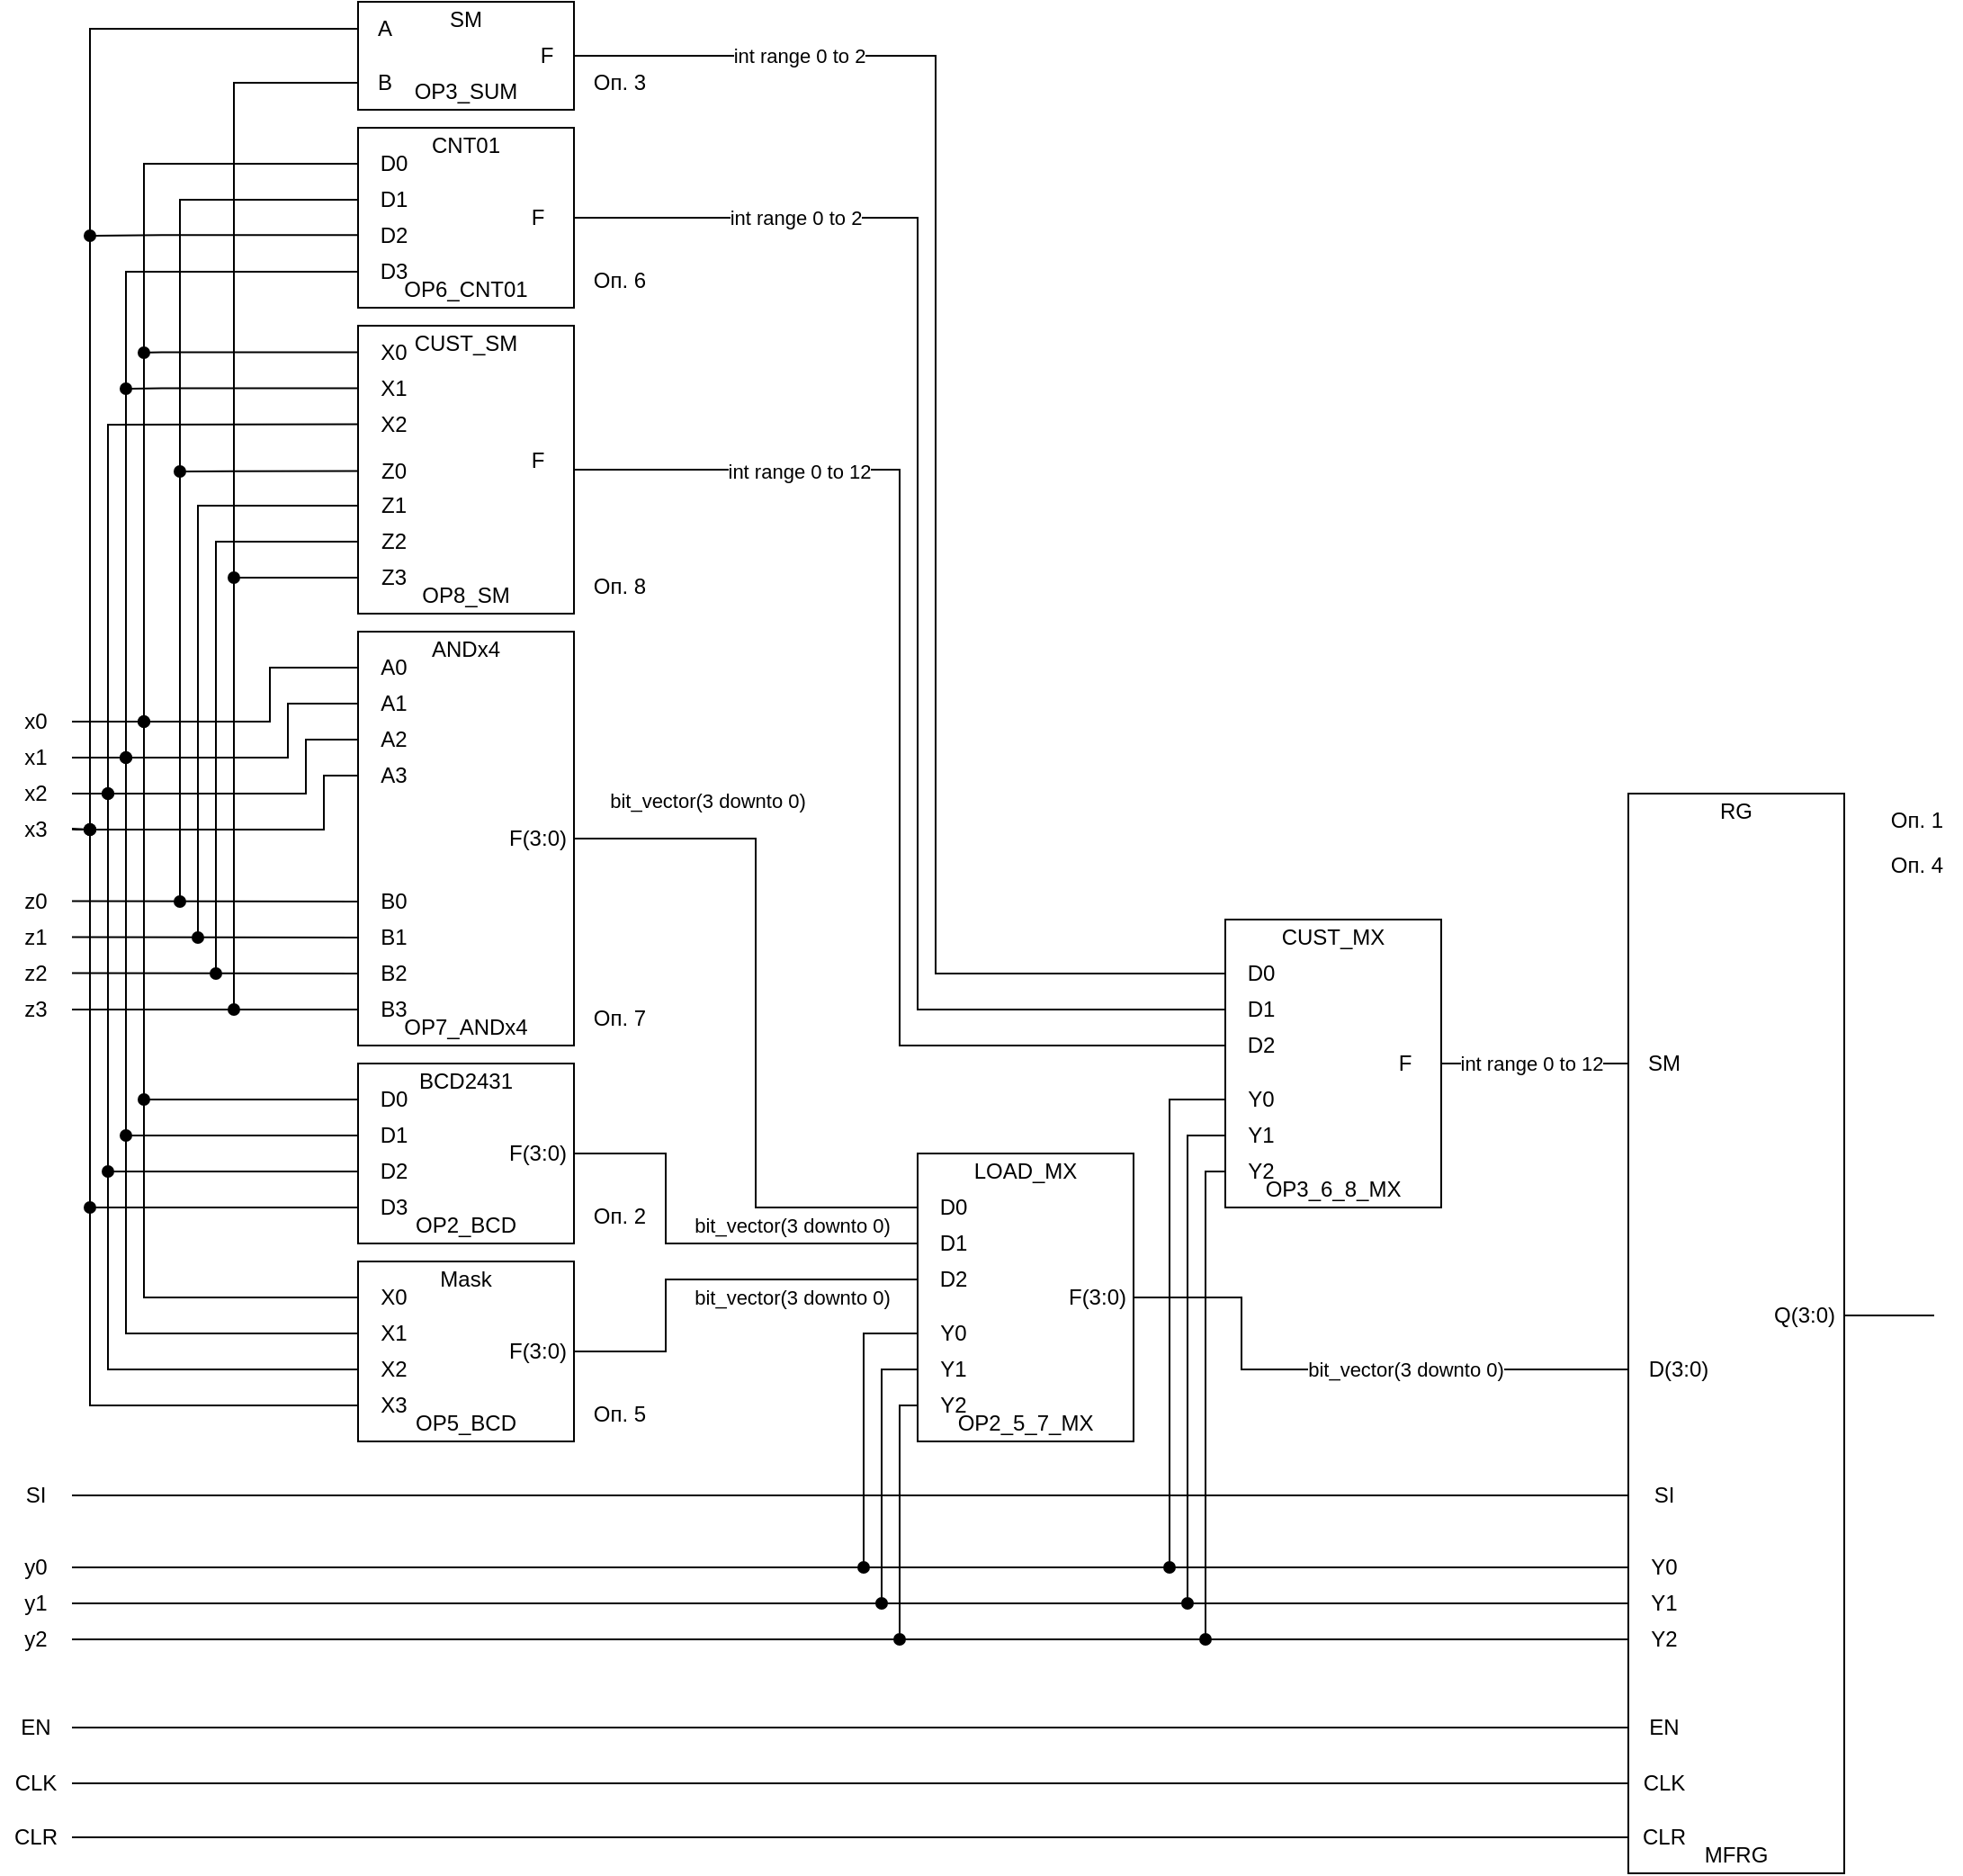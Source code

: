 <mxfile version="26.0.16">
  <diagram name="Страница — 1" id="SzMmKn7BkvnFghalI5fv">
    <mxGraphModel dx="1888" dy="1927" grid="1" gridSize="10" guides="1" tooltips="1" connect="1" arrows="1" fold="1" page="1" pageScale="1" pageWidth="827" pageHeight="1169" math="0" shadow="0">
      <root>
        <mxCell id="0" />
        <mxCell id="1" parent="0" />
        <mxCell id="PXjoyDLVkXk3ehVnjPj2-1" value="x0" style="text;html=1;align=center;verticalAlign=middle;whiteSpace=wrap;rounded=0;" parent="1" vertex="1">
          <mxGeometry x="80" y="30" width="40" height="20" as="geometry" />
        </mxCell>
        <mxCell id="PXjoyDLVkXk3ehVnjPj2-2" value="x1" style="text;html=1;align=center;verticalAlign=middle;whiteSpace=wrap;rounded=0;" parent="1" vertex="1">
          <mxGeometry x="80" y="50" width="40" height="20" as="geometry" />
        </mxCell>
        <mxCell id="PXjoyDLVkXk3ehVnjPj2-3" value="x2" style="text;html=1;align=center;verticalAlign=middle;whiteSpace=wrap;rounded=0;" parent="1" vertex="1">
          <mxGeometry x="80" y="70" width="40" height="20" as="geometry" />
        </mxCell>
        <mxCell id="PXjoyDLVkXk3ehVnjPj2-4" value="x3" style="text;html=1;align=center;verticalAlign=middle;whiteSpace=wrap;rounded=0;" parent="1" vertex="1">
          <mxGeometry x="80" y="90" width="40" height="20" as="geometry" />
        </mxCell>
        <mxCell id="PXjoyDLVkXk3ehVnjPj2-5" value="z0" style="text;html=1;align=center;verticalAlign=middle;whiteSpace=wrap;rounded=0;" parent="1" vertex="1">
          <mxGeometry x="80" y="130" width="40" height="20" as="geometry" />
        </mxCell>
        <mxCell id="PXjoyDLVkXk3ehVnjPj2-6" value="z1" style="text;html=1;align=center;verticalAlign=middle;whiteSpace=wrap;rounded=0;" parent="1" vertex="1">
          <mxGeometry x="80" y="150" width="40" height="20" as="geometry" />
        </mxCell>
        <mxCell id="PXjoyDLVkXk3ehVnjPj2-7" value="z2" style="text;html=1;align=center;verticalAlign=middle;whiteSpace=wrap;rounded=0;" parent="1" vertex="1">
          <mxGeometry x="80" y="170" width="40" height="20" as="geometry" />
        </mxCell>
        <mxCell id="PXjoyDLVkXk3ehVnjPj2-8" value="z3" style="text;html=1;align=center;verticalAlign=middle;whiteSpace=wrap;rounded=0;" parent="1" vertex="1">
          <mxGeometry x="80" y="190" width="40" height="20" as="geometry" />
        </mxCell>
        <mxCell id="PXjoyDLVkXk3ehVnjPj2-9" value="SI" style="text;html=1;align=center;verticalAlign=middle;whiteSpace=wrap;rounded=0;" parent="1" vertex="1">
          <mxGeometry x="80" y="460" width="40" height="20" as="geometry" />
        </mxCell>
        <mxCell id="PXjoyDLVkXk3ehVnjPj2-10" value="y0" style="text;html=1;align=center;verticalAlign=middle;whiteSpace=wrap;rounded=0;" parent="1" vertex="1">
          <mxGeometry x="80" y="500" width="40" height="20" as="geometry" />
        </mxCell>
        <mxCell id="PXjoyDLVkXk3ehVnjPj2-11" value="y1" style="text;html=1;align=center;verticalAlign=middle;whiteSpace=wrap;rounded=0;" parent="1" vertex="1">
          <mxGeometry x="80" y="520" width="40" height="20" as="geometry" />
        </mxCell>
        <mxCell id="PXjoyDLVkXk3ehVnjPj2-12" value="y2" style="text;html=1;align=center;verticalAlign=middle;whiteSpace=wrap;rounded=0;" parent="1" vertex="1">
          <mxGeometry x="80" y="540" width="40" height="20" as="geometry" />
        </mxCell>
        <mxCell id="PXjoyDLVkXk3ehVnjPj2-13" value="EN" style="text;html=1;align=center;verticalAlign=middle;whiteSpace=wrap;rounded=0;" parent="1" vertex="1">
          <mxGeometry x="80" y="589" width="40" height="20" as="geometry" />
        </mxCell>
        <mxCell id="PXjoyDLVkXk3ehVnjPj2-14" value="CLK" style="text;html=1;align=center;verticalAlign=middle;whiteSpace=wrap;rounded=0;" parent="1" vertex="1">
          <mxGeometry x="80" y="620" width="40" height="20" as="geometry" />
        </mxCell>
        <mxCell id="PXjoyDLVkXk3ehVnjPj2-15" value="CLR" style="text;html=1;align=center;verticalAlign=middle;whiteSpace=wrap;rounded=0;" parent="1" vertex="1">
          <mxGeometry x="80" y="650" width="40" height="20" as="geometry" />
        </mxCell>
        <mxCell id="PXjoyDLVkXk3ehVnjPj2-16" value="" style="rounded=0;whiteSpace=wrap;html=1;fillColor=none;" parent="1" vertex="1">
          <mxGeometry x="985" y="80" width="120" height="600" as="geometry" />
        </mxCell>
        <mxCell id="PXjoyDLVkXk3ehVnjPj2-17" value="CLR" style="text;html=1;align=center;verticalAlign=middle;whiteSpace=wrap;rounded=0;" parent="1" vertex="1">
          <mxGeometry x="985" y="650" width="40" height="20" as="geometry" />
        </mxCell>
        <mxCell id="PXjoyDLVkXk3ehVnjPj2-18" value="" style="endArrow=none;html=1;rounded=0;exitX=1;exitY=0.5;exitDx=0;exitDy=0;entryX=0;entryY=0.5;entryDx=0;entryDy=0;" parent="1" source="PXjoyDLVkXk3ehVnjPj2-15" target="PXjoyDLVkXk3ehVnjPj2-17" edge="1">
          <mxGeometry width="50" height="50" relative="1" as="geometry">
            <mxPoint x="420" y="690" as="sourcePoint" />
            <mxPoint x="470" y="640" as="targetPoint" />
          </mxGeometry>
        </mxCell>
        <mxCell id="PXjoyDLVkXk3ehVnjPj2-19" value="" style="endArrow=none;html=1;rounded=0;entryX=0;entryY=0.5;entryDx=0;entryDy=0;exitX=1;exitY=0.5;exitDx=0;exitDy=0;" parent="1" source="PXjoyDLVkXk3ehVnjPj2-14" target="PXjoyDLVkXk3ehVnjPj2-20" edge="1">
          <mxGeometry width="50" height="50" relative="1" as="geometry">
            <mxPoint x="510" y="655" as="sourcePoint" />
            <mxPoint x="740" y="630" as="targetPoint" />
          </mxGeometry>
        </mxCell>
        <mxCell id="PXjoyDLVkXk3ehVnjPj2-20" value="CLK" style="text;html=1;align=center;verticalAlign=middle;whiteSpace=wrap;rounded=0;" parent="1" vertex="1">
          <mxGeometry x="985" y="620" width="40" height="20" as="geometry" />
        </mxCell>
        <mxCell id="PXjoyDLVkXk3ehVnjPj2-21" value="EN" style="text;html=1;align=center;verticalAlign=middle;whiteSpace=wrap;rounded=0;" parent="1" vertex="1">
          <mxGeometry x="985" y="589" width="40" height="20" as="geometry" />
        </mxCell>
        <mxCell id="PXjoyDLVkXk3ehVnjPj2-22" value="" style="endArrow=none;html=1;rounded=0;exitX=1;exitY=0.5;exitDx=0;exitDy=0;entryX=0;entryY=0.5;entryDx=0;entryDy=0;" parent="1" source="PXjoyDLVkXk3ehVnjPj2-13" target="PXjoyDLVkXk3ehVnjPj2-21" edge="1">
          <mxGeometry width="50" height="50" relative="1" as="geometry">
            <mxPoint x="280" y="620" as="sourcePoint" />
            <mxPoint x="330" y="570" as="targetPoint" />
          </mxGeometry>
        </mxCell>
        <mxCell id="PXjoyDLVkXk3ehVnjPj2-23" value="SI" style="text;html=1;align=center;verticalAlign=middle;whiteSpace=wrap;rounded=0;" parent="1" vertex="1">
          <mxGeometry x="985" y="460" width="40" height="20" as="geometry" />
        </mxCell>
        <mxCell id="PXjoyDLVkXk3ehVnjPj2-24" value="Y0" style="text;html=1;align=center;verticalAlign=middle;whiteSpace=wrap;rounded=0;" parent="1" vertex="1">
          <mxGeometry x="985" y="500" width="40" height="20" as="geometry" />
        </mxCell>
        <mxCell id="PXjoyDLVkXk3ehVnjPj2-25" value="Y1" style="text;html=1;align=center;verticalAlign=middle;whiteSpace=wrap;rounded=0;" parent="1" vertex="1">
          <mxGeometry x="985" y="520" width="40" height="20" as="geometry" />
        </mxCell>
        <mxCell id="PXjoyDLVkXk3ehVnjPj2-26" value="Y2" style="text;html=1;align=center;verticalAlign=middle;whiteSpace=wrap;rounded=0;" parent="1" vertex="1">
          <mxGeometry x="985" y="540" width="40" height="20" as="geometry" />
        </mxCell>
        <mxCell id="PXjoyDLVkXk3ehVnjPj2-27" value="" style="endArrow=none;html=1;rounded=0;exitX=1;exitY=0.5;exitDx=0;exitDy=0;entryX=0;entryY=0.5;entryDx=0;entryDy=0;" parent="1" source="PXjoyDLVkXk3ehVnjPj2-12" target="PXjoyDLVkXk3ehVnjPj2-26" edge="1">
          <mxGeometry width="50" height="50" relative="1" as="geometry">
            <mxPoint x="250" y="550" as="sourcePoint" />
            <mxPoint x="300" y="500" as="targetPoint" />
          </mxGeometry>
        </mxCell>
        <mxCell id="PXjoyDLVkXk3ehVnjPj2-28" value="" style="endArrow=none;html=1;rounded=0;exitX=1;exitY=0.5;exitDx=0;exitDy=0;entryX=0;entryY=0.5;entryDx=0;entryDy=0;" parent="1" source="PXjoyDLVkXk3ehVnjPj2-11" target="PXjoyDLVkXk3ehVnjPj2-25" edge="1">
          <mxGeometry width="50" height="50" relative="1" as="geometry">
            <mxPoint x="260" y="490" as="sourcePoint" />
            <mxPoint x="310" y="440" as="targetPoint" />
          </mxGeometry>
        </mxCell>
        <mxCell id="PXjoyDLVkXk3ehVnjPj2-29" value="" style="endArrow=none;html=1;rounded=0;exitX=1;exitY=0.5;exitDx=0;exitDy=0;entryX=0;entryY=0.5;entryDx=0;entryDy=0;" parent="1" source="PXjoyDLVkXk3ehVnjPj2-10" target="PXjoyDLVkXk3ehVnjPj2-24" edge="1">
          <mxGeometry width="50" height="50" relative="1" as="geometry">
            <mxPoint x="270" y="500" as="sourcePoint" />
            <mxPoint x="320" y="450" as="targetPoint" />
          </mxGeometry>
        </mxCell>
        <mxCell id="PXjoyDLVkXk3ehVnjPj2-30" value="" style="endArrow=none;html=1;rounded=0;exitX=1;exitY=0.5;exitDx=0;exitDy=0;entryX=0;entryY=0.5;entryDx=0;entryDy=0;" parent="1" source="PXjoyDLVkXk3ehVnjPj2-9" target="PXjoyDLVkXk3ehVnjPj2-23" edge="1">
          <mxGeometry width="50" height="50" relative="1" as="geometry">
            <mxPoint x="330" y="470" as="sourcePoint" />
            <mxPoint x="380" y="420" as="targetPoint" />
          </mxGeometry>
        </mxCell>
        <mxCell id="PXjoyDLVkXk3ehVnjPj2-31" value="D(3:0)" style="text;html=1;align=center;verticalAlign=middle;whiteSpace=wrap;rounded=0;" parent="1" vertex="1">
          <mxGeometry x="985" y="390" width="56" height="20" as="geometry" />
        </mxCell>
        <mxCell id="PXjoyDLVkXk3ehVnjPj2-32" value="" style="rounded=0;whiteSpace=wrap;html=1;fillColor=none;" parent="1" vertex="1">
          <mxGeometry x="279" y="-360" width="120" height="60" as="geometry" />
        </mxCell>
        <mxCell id="PXjoyDLVkXk3ehVnjPj2-33" value="SM" style="text;html=1;align=center;verticalAlign=middle;whiteSpace=wrap;rounded=0;" parent="1" vertex="1">
          <mxGeometry x="985" y="220" width="40" height="20" as="geometry" />
        </mxCell>
        <mxCell id="PXjoyDLVkXk3ehVnjPj2-36" value="SM" style="text;html=1;align=center;verticalAlign=middle;whiteSpace=wrap;rounded=0;" parent="1" vertex="1">
          <mxGeometry x="319" y="-360" width="40" height="20" as="geometry" />
        </mxCell>
        <mxCell id="PXjoyDLVkXk3ehVnjPj2-37" value="A" style="text;html=1;align=center;verticalAlign=middle;whiteSpace=wrap;rounded=0;" parent="1" vertex="1">
          <mxGeometry x="279" y="-360" width="30" height="30" as="geometry" />
        </mxCell>
        <mxCell id="PXjoyDLVkXk3ehVnjPj2-38" value="B" style="text;html=1;align=center;verticalAlign=middle;whiteSpace=wrap;rounded=0;" parent="1" vertex="1">
          <mxGeometry x="279" y="-330" width="30" height="30" as="geometry" />
        </mxCell>
        <mxCell id="PXjoyDLVkXk3ehVnjPj2-39" value="F" style="text;html=1;align=center;verticalAlign=middle;whiteSpace=wrap;rounded=0;" parent="1" vertex="1">
          <mxGeometry x="369" y="-345" width="30" height="30" as="geometry" />
        </mxCell>
        <mxCell id="PXjoyDLVkXk3ehVnjPj2-40" value="" style="endArrow=none;html=1;rounded=0;exitX=1;exitY=0.5;exitDx=0;exitDy=0;entryX=0;entryY=0.5;entryDx=0;entryDy=0;" parent="1" source="PXjoyDLVkXk3ehVnjPj2-39" target="PXjoyDLVkXk3ehVnjPj2-80" edge="1">
          <mxGeometry width="50" height="50" relative="1" as="geometry">
            <mxPoint x="440" y="50" as="sourcePoint" />
            <mxPoint x="590" y="-220" as="targetPoint" />
            <Array as="points">
              <mxPoint x="600" y="-330" />
              <mxPoint x="600" y="-220" />
              <mxPoint x="600" y="180" />
            </Array>
          </mxGeometry>
        </mxCell>
        <mxCell id="PXjoyDLVkXk3ehVnjPj2-41" value="int range 0 to 2" style="edgeLabel;html=1;align=center;verticalAlign=middle;resizable=0;points=[];" parent="PXjoyDLVkXk3ehVnjPj2-40" vertex="1" connectable="0">
          <mxGeometry x="-0.859" y="-3" relative="1" as="geometry">
            <mxPoint x="63" y="-3" as="offset" />
          </mxGeometry>
        </mxCell>
        <mxCell id="PXjoyDLVkXk3ehVnjPj2-42" value="" style="endArrow=none;html=1;rounded=0;entryX=0;entryY=0.5;entryDx=0;entryDy=0;exitX=1;exitY=0.5;exitDx=0;exitDy=0;" parent="1" source="PXjoyDLVkXk3ehVnjPj2-90" target="PXjoyDLVkXk3ehVnjPj2-33" edge="1">
          <mxGeometry width="50" height="50" relative="1" as="geometry">
            <mxPoint x="911" y="-140" as="sourcePoint" />
            <mxPoint x="871" y="190" as="targetPoint" />
            <Array as="points">
              <mxPoint x="891" y="230" />
            </Array>
          </mxGeometry>
        </mxCell>
        <mxCell id="PXjoyDLVkXk3ehVnjPj2-43" value="int range 0 to 12" style="edgeLabel;html=1;align=center;verticalAlign=middle;resizable=0;points=[];" parent="PXjoyDLVkXk3ehVnjPj2-42" vertex="1" connectable="0">
          <mxGeometry x="-0.343" y="2" relative="1" as="geometry">
            <mxPoint x="16" y="2" as="offset" />
          </mxGeometry>
        </mxCell>
        <mxCell id="PXjoyDLVkXk3ehVnjPj2-44" value="Q(3:0)" style="text;html=1;align=center;verticalAlign=middle;whiteSpace=wrap;rounded=0;" parent="1" vertex="1">
          <mxGeometry x="1061" y="360" width="44" height="20" as="geometry" />
        </mxCell>
        <mxCell id="PXjoyDLVkXk3ehVnjPj2-45" value="" style="endArrow=none;html=1;rounded=0;exitX=1;exitY=0.5;exitDx=0;exitDy=0;" parent="1" source="PXjoyDLVkXk3ehVnjPj2-44" edge="1">
          <mxGeometry width="50" height="50" relative="1" as="geometry">
            <mxPoint x="1205" y="380" as="sourcePoint" />
            <mxPoint x="1155" y="370" as="targetPoint" />
          </mxGeometry>
        </mxCell>
        <mxCell id="PXjoyDLVkXk3ehVnjPj2-46" value="" style="rounded=0;whiteSpace=wrap;html=1;fillColor=none;" parent="1" vertex="1">
          <mxGeometry x="279" y="-10" width="120" height="230" as="geometry" />
        </mxCell>
        <mxCell id="PXjoyDLVkXk3ehVnjPj2-47" value="A0" style="text;html=1;align=center;verticalAlign=middle;whiteSpace=wrap;rounded=0;" parent="1" vertex="1">
          <mxGeometry x="279" width="40" height="20" as="geometry" />
        </mxCell>
        <mxCell id="PXjoyDLVkXk3ehVnjPj2-48" value="A1" style="text;html=1;align=center;verticalAlign=middle;whiteSpace=wrap;rounded=0;" parent="1" vertex="1">
          <mxGeometry x="279" y="20" width="40" height="20" as="geometry" />
        </mxCell>
        <mxCell id="PXjoyDLVkXk3ehVnjPj2-49" value="A2" style="text;html=1;align=center;verticalAlign=middle;whiteSpace=wrap;rounded=0;" parent="1" vertex="1">
          <mxGeometry x="279" y="40" width="40" height="20" as="geometry" />
        </mxCell>
        <mxCell id="PXjoyDLVkXk3ehVnjPj2-50" value="A3" style="text;html=1;align=center;verticalAlign=middle;whiteSpace=wrap;rounded=0;" parent="1" vertex="1">
          <mxGeometry x="279" y="60" width="40" height="20" as="geometry" />
        </mxCell>
        <mxCell id="PXjoyDLVkXk3ehVnjPj2-51" value="B0" style="text;html=1;align=center;verticalAlign=middle;whiteSpace=wrap;rounded=0;" parent="1" vertex="1">
          <mxGeometry x="279" y="130" width="40" height="20" as="geometry" />
        </mxCell>
        <mxCell id="PXjoyDLVkXk3ehVnjPj2-52" value="B1" style="text;html=1;align=center;verticalAlign=middle;whiteSpace=wrap;rounded=0;" parent="1" vertex="1">
          <mxGeometry x="279" y="150" width="40" height="20" as="geometry" />
        </mxCell>
        <mxCell id="PXjoyDLVkXk3ehVnjPj2-53" value="B2" style="text;html=1;align=center;verticalAlign=middle;whiteSpace=wrap;rounded=0;" parent="1" vertex="1">
          <mxGeometry x="279" y="170" width="40" height="20" as="geometry" />
        </mxCell>
        <mxCell id="PXjoyDLVkXk3ehVnjPj2-54" value="B3" style="text;html=1;align=center;verticalAlign=middle;whiteSpace=wrap;rounded=0;" parent="1" vertex="1">
          <mxGeometry x="279" y="190" width="40" height="20" as="geometry" />
        </mxCell>
        <mxCell id="PXjoyDLVkXk3ehVnjPj2-55" value="F(3:0)" style="text;html=1;align=center;verticalAlign=middle;whiteSpace=wrap;rounded=0;" parent="1" vertex="1">
          <mxGeometry x="359" y="95" width="40" height="20" as="geometry" />
        </mxCell>
        <mxCell id="PXjoyDLVkXk3ehVnjPj2-64" value="ANDx4" style="text;html=1;align=center;verticalAlign=middle;whiteSpace=wrap;rounded=0;" parent="1" vertex="1">
          <mxGeometry x="319" y="-10" width="40" height="20" as="geometry" />
        </mxCell>
        <mxCell id="PXjoyDLVkXk3ehVnjPj2-65" value="" style="rounded=0;whiteSpace=wrap;html=1;fillColor=none;" parent="1" vertex="1">
          <mxGeometry x="279" y="-290" width="120" height="100" as="geometry" />
        </mxCell>
        <mxCell id="PXjoyDLVkXk3ehVnjPj2-66" value="D0" style="text;html=1;align=center;verticalAlign=middle;whiteSpace=wrap;rounded=0;" parent="1" vertex="1">
          <mxGeometry x="279" y="-280" width="40" height="20" as="geometry" />
        </mxCell>
        <mxCell id="PXjoyDLVkXk3ehVnjPj2-67" value="D1" style="text;html=1;align=center;verticalAlign=middle;whiteSpace=wrap;rounded=0;" parent="1" vertex="1">
          <mxGeometry x="279" y="-260" width="40" height="20" as="geometry" />
        </mxCell>
        <mxCell id="PXjoyDLVkXk3ehVnjPj2-68" value="D2" style="text;html=1;align=center;verticalAlign=middle;whiteSpace=wrap;rounded=0;" parent="1" vertex="1">
          <mxGeometry x="279" y="-240" width="40" height="20" as="geometry" />
        </mxCell>
        <mxCell id="PXjoyDLVkXk3ehVnjPj2-69" value="D3" style="text;html=1;align=center;verticalAlign=middle;whiteSpace=wrap;rounded=0;" parent="1" vertex="1">
          <mxGeometry x="279" y="-220" width="40" height="20" as="geometry" />
        </mxCell>
        <mxCell id="PXjoyDLVkXk3ehVnjPj2-70" value="CNT01" style="text;html=1;align=center;verticalAlign=middle;whiteSpace=wrap;rounded=0;" parent="1" vertex="1">
          <mxGeometry x="319" y="-290" width="40" height="20" as="geometry" />
        </mxCell>
        <mxCell id="PXjoyDLVkXk3ehVnjPj2-71" value="F" style="text;html=1;align=center;verticalAlign=middle;whiteSpace=wrap;rounded=0;" parent="1" vertex="1">
          <mxGeometry x="359" y="-250" width="40" height="20" as="geometry" />
        </mxCell>
        <mxCell id="PXjoyDLVkXk3ehVnjPj2-76" value="" style="endArrow=none;html=1;rounded=0;exitX=1;exitY=0.5;exitDx=0;exitDy=0;entryX=0;entryY=0.5;entryDx=0;entryDy=0;" parent="1" source="PXjoyDLVkXk3ehVnjPj2-71" target="PXjoyDLVkXk3ehVnjPj2-81" edge="1">
          <mxGeometry width="50" height="50" relative="1" as="geometry">
            <mxPoint x="530" y="80" as="sourcePoint" />
            <mxPoint x="590" y="-140" as="targetPoint" />
            <Array as="points">
              <mxPoint x="590" y="-240" />
              <mxPoint x="590" y="-130" />
              <mxPoint x="590" y="200" />
            </Array>
          </mxGeometry>
        </mxCell>
        <mxCell id="PXjoyDLVkXk3ehVnjPj2-77" value="int range 0 to 2" style="edgeLabel;html=1;align=center;verticalAlign=middle;resizable=0;points=[];" parent="PXjoyDLVkXk3ehVnjPj2-76" vertex="1" connectable="0">
          <mxGeometry x="-0.878" relative="1" as="geometry">
            <mxPoint x="74" as="offset" />
          </mxGeometry>
        </mxCell>
        <mxCell id="PXjoyDLVkXk3ehVnjPj2-78" value="" style="rounded=0;whiteSpace=wrap;html=1;fillColor=none;" parent="1" vertex="1">
          <mxGeometry x="279" y="-180" width="120" height="160" as="geometry" />
        </mxCell>
        <mxCell id="PXjoyDLVkXk3ehVnjPj2-79" value="" style="rounded=0;whiteSpace=wrap;html=1;fillColor=none;" parent="1" vertex="1">
          <mxGeometry x="761" y="150" width="120" height="160" as="geometry" />
        </mxCell>
        <mxCell id="PXjoyDLVkXk3ehVnjPj2-80" value="D0" style="text;html=1;align=center;verticalAlign=middle;whiteSpace=wrap;rounded=0;" parent="1" vertex="1">
          <mxGeometry x="761" y="170" width="40" height="20" as="geometry" />
        </mxCell>
        <mxCell id="PXjoyDLVkXk3ehVnjPj2-81" value="D1" style="text;html=1;align=center;verticalAlign=middle;whiteSpace=wrap;rounded=0;" parent="1" vertex="1">
          <mxGeometry x="761" y="190" width="40" height="20" as="geometry" />
        </mxCell>
        <mxCell id="PXjoyDLVkXk3ehVnjPj2-82" value="D2" style="text;html=1;align=center;verticalAlign=middle;whiteSpace=wrap;rounded=0;" parent="1" vertex="1">
          <mxGeometry x="761" y="210" width="40" height="20" as="geometry" />
        </mxCell>
        <mxCell id="PXjoyDLVkXk3ehVnjPj2-83" value="" style="endArrow=none;html=1;rounded=0;entryX=0;entryY=0.5;entryDx=0;entryDy=0;exitX=1;exitY=0.5;exitDx=0;exitDy=0;" parent="1" source="PXjoyDLVkXk3ehVnjPj2-78" target="PXjoyDLVkXk3ehVnjPj2-82" edge="1">
          <mxGeometry width="50" height="50" relative="1" as="geometry">
            <mxPoint x="510" y="-40" as="sourcePoint" />
            <mxPoint x="560" y="-90" as="targetPoint" />
            <Array as="points">
              <mxPoint x="580" y="-100" />
              <mxPoint x="580" y="220" />
            </Array>
          </mxGeometry>
        </mxCell>
        <mxCell id="PXjoyDLVkXk3ehVnjPj2-84" value="int range 0 to 12" style="edgeLabel;html=1;align=center;verticalAlign=middle;resizable=0;points=[];" parent="PXjoyDLVkXk3ehVnjPj2-83" vertex="1" connectable="0">
          <mxGeometry x="-0.798" relative="1" as="geometry">
            <mxPoint x="56" y="1" as="offset" />
          </mxGeometry>
        </mxCell>
        <mxCell id="PXjoyDLVkXk3ehVnjPj2-85" value="F" style="text;html=1;align=center;verticalAlign=middle;whiteSpace=wrap;rounded=0;" parent="1" vertex="1">
          <mxGeometry x="359" y="-115" width="40" height="20" as="geometry" />
        </mxCell>
        <mxCell id="PXjoyDLVkXk3ehVnjPj2-86" value="Y0" style="text;html=1;align=center;verticalAlign=middle;whiteSpace=wrap;rounded=0;" parent="1" vertex="1">
          <mxGeometry x="761" y="240" width="40" height="20" as="geometry" />
        </mxCell>
        <mxCell id="PXjoyDLVkXk3ehVnjPj2-87" value="Y1" style="text;html=1;align=center;verticalAlign=middle;whiteSpace=wrap;rounded=0;" parent="1" vertex="1">
          <mxGeometry x="761" y="260" width="40" height="20" as="geometry" />
        </mxCell>
        <mxCell id="PXjoyDLVkXk3ehVnjPj2-88" value="Y2" style="text;html=1;align=center;verticalAlign=middle;whiteSpace=wrap;rounded=0;" parent="1" vertex="1">
          <mxGeometry x="761" y="280" width="40" height="20" as="geometry" />
        </mxCell>
        <mxCell id="PXjoyDLVkXk3ehVnjPj2-89" value="CUST_MX" style="text;html=1;align=center;verticalAlign=middle;whiteSpace=wrap;rounded=0;" parent="1" vertex="1">
          <mxGeometry x="791" y="150" width="60" height="20" as="geometry" />
        </mxCell>
        <mxCell id="PXjoyDLVkXk3ehVnjPj2-90" value="F" style="text;html=1;align=center;verticalAlign=middle;whiteSpace=wrap;rounded=0;" parent="1" vertex="1">
          <mxGeometry x="841" y="220" width="40" height="20" as="geometry" />
        </mxCell>
        <mxCell id="PXjoyDLVkXk3ehVnjPj2-91" style="edgeStyle=none;rounded=0;orthogonalLoop=1;jettySize=auto;html=1;exitX=0;exitY=0.5;exitDx=0;exitDy=0;" parent="1" source="PXjoyDLVkXk3ehVnjPj2-90" target="PXjoyDLVkXk3ehVnjPj2-90" edge="1">
          <mxGeometry relative="1" as="geometry" />
        </mxCell>
        <mxCell id="PXjoyDLVkXk3ehVnjPj2-92" value="" style="endArrow=none;html=1;rounded=0;entryX=0;entryY=0.5;entryDx=0;entryDy=0;startArrow=oval;startFill=1;" parent="1" target="PXjoyDLVkXk3ehVnjPj2-86" edge="1">
          <mxGeometry width="50" height="50" relative="1" as="geometry">
            <mxPoint x="730" y="510" as="sourcePoint" />
            <mxPoint x="620" y="250" as="targetPoint" />
            <Array as="points">
              <mxPoint x="730" y="250" />
            </Array>
          </mxGeometry>
        </mxCell>
        <mxCell id="PXjoyDLVkXk3ehVnjPj2-93" value="" style="endArrow=none;html=1;rounded=0;startArrow=oval;startFill=1;entryX=0;entryY=0.5;entryDx=0;entryDy=0;" parent="1" target="PXjoyDLVkXk3ehVnjPj2-87" edge="1">
          <mxGeometry width="50" height="50" relative="1" as="geometry">
            <mxPoint x="740" y="530" as="sourcePoint" />
            <mxPoint x="660" y="270" as="targetPoint" />
            <Array as="points">
              <mxPoint x="740" y="270" />
            </Array>
          </mxGeometry>
        </mxCell>
        <mxCell id="PXjoyDLVkXk3ehVnjPj2-94" value="" style="endArrow=none;html=1;rounded=0;entryX=0;entryY=0.5;entryDx=0;entryDy=0;startArrow=oval;startFill=1;" parent="1" target="PXjoyDLVkXk3ehVnjPj2-88" edge="1">
          <mxGeometry width="50" height="50" relative="1" as="geometry">
            <mxPoint x="750" y="550" as="sourcePoint" />
            <mxPoint x="726" y="360" as="targetPoint" />
            <Array as="points">
              <mxPoint x="750" y="290" />
            </Array>
          </mxGeometry>
        </mxCell>
        <mxCell id="PXjoyDLVkXk3ehVnjPj2-95" value="X1" style="text;html=1;align=center;verticalAlign=middle;whiteSpace=wrap;rounded=0;" parent="1" vertex="1">
          <mxGeometry x="279" y="-155" width="40" height="20" as="geometry" />
        </mxCell>
        <mxCell id="PXjoyDLVkXk3ehVnjPj2-96" value="X2" style="text;html=1;align=center;verticalAlign=middle;whiteSpace=wrap;rounded=0;" parent="1" vertex="1">
          <mxGeometry x="279" y="-135" width="40" height="20" as="geometry" />
        </mxCell>
        <mxCell id="PXjoyDLVkXk3ehVnjPj2-97" value="Z0" style="text;html=1;align=center;verticalAlign=middle;whiteSpace=wrap;rounded=0;" parent="1" vertex="1">
          <mxGeometry x="279" y="-109" width="40" height="20" as="geometry" />
        </mxCell>
        <mxCell id="PXjoyDLVkXk3ehVnjPj2-98" value="Z1" style="text;html=1;align=center;verticalAlign=middle;whiteSpace=wrap;rounded=0;" parent="1" vertex="1">
          <mxGeometry x="279" y="-90" width="40" height="20" as="geometry" />
        </mxCell>
        <mxCell id="PXjoyDLVkXk3ehVnjPj2-99" value="Z2" style="text;html=1;align=center;verticalAlign=middle;whiteSpace=wrap;rounded=0;" parent="1" vertex="1">
          <mxGeometry x="279" y="-70" width="40" height="20" as="geometry" />
        </mxCell>
        <mxCell id="PXjoyDLVkXk3ehVnjPj2-100" value="Z3" style="text;html=1;align=center;verticalAlign=middle;whiteSpace=wrap;rounded=0;" parent="1" vertex="1">
          <mxGeometry x="279" y="-50" width="40" height="20" as="geometry" />
        </mxCell>
        <mxCell id="PXjoyDLVkXk3ehVnjPj2-107" value="X0" style="text;html=1;align=center;verticalAlign=middle;whiteSpace=wrap;rounded=0;" parent="1" vertex="1">
          <mxGeometry x="279" y="-175" width="40" height="20" as="geometry" />
        </mxCell>
        <mxCell id="PXjoyDLVkXk3ehVnjPj2-109" value="RG" style="text;html=1;align=center;verticalAlign=middle;whiteSpace=wrap;rounded=0;" parent="1" vertex="1">
          <mxGeometry x="1015" y="80" width="60" height="20" as="geometry" />
        </mxCell>
        <mxCell id="PXjoyDLVkXk3ehVnjPj2-110" value="CUST_SM" style="text;html=1;align=center;verticalAlign=middle;whiteSpace=wrap;rounded=0;" parent="1" vertex="1">
          <mxGeometry x="319" y="-180" width="40" height="20" as="geometry" />
        </mxCell>
        <mxCell id="PXjoyDLVkXk3ehVnjPj2-111" value="Оп. 3" style="text;html=1;align=center;verticalAlign=middle;resizable=0;points=[];autosize=1;strokeColor=none;fillColor=none;" parent="1" vertex="1">
          <mxGeometry x="399" y="-330" width="50" height="30" as="geometry" />
        </mxCell>
        <mxCell id="PXjoyDLVkXk3ehVnjPj2-112" value="Оп. 1" style="text;html=1;align=center;verticalAlign=middle;resizable=0;points=[];autosize=1;strokeColor=none;fillColor=none;" parent="1" vertex="1">
          <mxGeometry x="1120" y="80" width="50" height="30" as="geometry" />
        </mxCell>
        <mxCell id="PXjoyDLVkXk3ehVnjPj2-113" value="Оп. 2" style="text;html=1;align=center;verticalAlign=middle;resizable=0;points=[];autosize=1;strokeColor=none;fillColor=none;" parent="1" vertex="1">
          <mxGeometry x="399" y="300" width="50" height="30" as="geometry" />
        </mxCell>
        <mxCell id="PXjoyDLVkXk3ehVnjPj2-114" value="Оп. 4" style="text;html=1;align=center;verticalAlign=middle;resizable=0;points=[];autosize=1;strokeColor=none;fillColor=none;" parent="1" vertex="1">
          <mxGeometry x="1120" y="105" width="50" height="30" as="geometry" />
        </mxCell>
        <mxCell id="PXjoyDLVkXk3ehVnjPj2-115" value="Оп. 7" style="text;html=1;align=center;verticalAlign=middle;resizable=0;points=[];autosize=1;strokeColor=none;fillColor=none;" parent="1" vertex="1">
          <mxGeometry x="399" y="190" width="50" height="30" as="geometry" />
        </mxCell>
        <mxCell id="PXjoyDLVkXk3ehVnjPj2-116" value="Оп. 6" style="text;html=1;align=center;verticalAlign=middle;resizable=0;points=[];autosize=1;strokeColor=none;fillColor=none;" parent="1" vertex="1">
          <mxGeometry x="399" y="-220" width="50" height="30" as="geometry" />
        </mxCell>
        <mxCell id="PXjoyDLVkXk3ehVnjPj2-117" value="Оп. 8" style="text;html=1;align=center;verticalAlign=middle;resizable=0;points=[];autosize=1;strokeColor=none;fillColor=none;" parent="1" vertex="1">
          <mxGeometry x="399" y="-50" width="50" height="30" as="geometry" />
        </mxCell>
        <mxCell id="PXjoyDLVkXk3ehVnjPj2-118" value="" style="rounded=0;whiteSpace=wrap;html=1;fillColor=none;" parent="1" vertex="1">
          <mxGeometry x="279" y="230" width="120" height="100" as="geometry" />
        </mxCell>
        <mxCell id="PXjoyDLVkXk3ehVnjPj2-119" value="D0" style="text;html=1;align=center;verticalAlign=middle;whiteSpace=wrap;rounded=0;" parent="1" vertex="1">
          <mxGeometry x="279" y="240" width="40" height="20" as="geometry" />
        </mxCell>
        <mxCell id="PXjoyDLVkXk3ehVnjPj2-120" value="D1" style="text;html=1;align=center;verticalAlign=middle;whiteSpace=wrap;rounded=0;" parent="1" vertex="1">
          <mxGeometry x="279" y="260" width="40" height="20" as="geometry" />
        </mxCell>
        <mxCell id="PXjoyDLVkXk3ehVnjPj2-121" value="D2" style="text;html=1;align=center;verticalAlign=middle;whiteSpace=wrap;rounded=0;" parent="1" vertex="1">
          <mxGeometry x="279" y="280" width="40" height="20" as="geometry" />
        </mxCell>
        <mxCell id="PXjoyDLVkXk3ehVnjPj2-122" value="D3" style="text;html=1;align=center;verticalAlign=middle;whiteSpace=wrap;rounded=0;" parent="1" vertex="1">
          <mxGeometry x="279" y="300" width="40" height="20" as="geometry" />
        </mxCell>
        <mxCell id="PXjoyDLVkXk3ehVnjPj2-131" value="F(3:0)" style="text;html=1;align=center;verticalAlign=middle;whiteSpace=wrap;rounded=0;" parent="1" vertex="1">
          <mxGeometry x="359" y="270" width="40" height="20" as="geometry" />
        </mxCell>
        <mxCell id="PXjoyDLVkXk3ehVnjPj2-132" value="BCD2431" style="text;html=1;align=center;verticalAlign=middle;whiteSpace=wrap;rounded=0;" parent="1" vertex="1">
          <mxGeometry x="319" y="230" width="40" height="20" as="geometry" />
        </mxCell>
        <mxCell id="PXjoyDLVkXk3ehVnjPj2-133" value="" style="rounded=0;whiteSpace=wrap;html=1;fillColor=none;" parent="1" vertex="1">
          <mxGeometry x="590" y="280" width="120" height="160" as="geometry" />
        </mxCell>
        <mxCell id="PXjoyDLVkXk3ehVnjPj2-134" value="D0" style="text;html=1;align=center;verticalAlign=middle;whiteSpace=wrap;rounded=0;" parent="1" vertex="1">
          <mxGeometry x="590" y="300" width="40" height="20" as="geometry" />
        </mxCell>
        <mxCell id="PXjoyDLVkXk3ehVnjPj2-135" value="D1" style="text;html=1;align=center;verticalAlign=middle;whiteSpace=wrap;rounded=0;" parent="1" vertex="1">
          <mxGeometry x="590" y="320" width="40" height="20" as="geometry" />
        </mxCell>
        <mxCell id="PXjoyDLVkXk3ehVnjPj2-136" value="Y0" style="text;html=1;align=center;verticalAlign=middle;whiteSpace=wrap;rounded=0;" parent="1" vertex="1">
          <mxGeometry x="590" y="370" width="40" height="20" as="geometry" />
        </mxCell>
        <mxCell id="PXjoyDLVkXk3ehVnjPj2-137" value="Y1" style="text;html=1;align=center;verticalAlign=middle;whiteSpace=wrap;rounded=0;" parent="1" vertex="1">
          <mxGeometry x="590" y="390" width="40" height="20" as="geometry" />
        </mxCell>
        <mxCell id="PXjoyDLVkXk3ehVnjPj2-138" value="Y2" style="text;html=1;align=center;verticalAlign=middle;whiteSpace=wrap;rounded=0;" parent="1" vertex="1">
          <mxGeometry x="590" y="410" width="40" height="20" as="geometry" />
        </mxCell>
        <mxCell id="PXjoyDLVkXk3ehVnjPj2-139" value="LOAD_MX" style="text;html=1;align=center;verticalAlign=middle;whiteSpace=wrap;rounded=0;" parent="1" vertex="1">
          <mxGeometry x="620" y="280" width="60" height="20" as="geometry" />
        </mxCell>
        <mxCell id="PXjoyDLVkXk3ehVnjPj2-140" value="F(3:0)" style="text;html=1;align=center;verticalAlign=middle;whiteSpace=wrap;rounded=0;" parent="1" vertex="1">
          <mxGeometry x="670" y="350" width="40" height="20" as="geometry" />
        </mxCell>
        <mxCell id="PXjoyDLVkXk3ehVnjPj2-141" style="edgeStyle=none;rounded=0;orthogonalLoop=1;jettySize=auto;html=1;exitX=0;exitY=0.5;exitDx=0;exitDy=0;" parent="1" source="PXjoyDLVkXk3ehVnjPj2-140" target="PXjoyDLVkXk3ehVnjPj2-140" edge="1">
          <mxGeometry relative="1" as="geometry" />
        </mxCell>
        <mxCell id="PXjoyDLVkXk3ehVnjPj2-142" value="" style="endArrow=none;html=1;rounded=0;exitX=1;exitY=0.5;exitDx=0;exitDy=0;entryX=0;entryY=0.5;entryDx=0;entryDy=0;" parent="1" source="PXjoyDLVkXk3ehVnjPj2-55" target="PXjoyDLVkXk3ehVnjPj2-134" edge="1">
          <mxGeometry width="50" height="50" relative="1" as="geometry">
            <mxPoint x="480" y="240" as="sourcePoint" />
            <mxPoint x="530" y="190" as="targetPoint" />
            <Array as="points">
              <mxPoint x="500" y="105" />
              <mxPoint x="500" y="130" />
              <mxPoint x="500" y="310" />
            </Array>
          </mxGeometry>
        </mxCell>
        <mxCell id="PXjoyDLVkXk3ehVnjPj2-143" value="bit_vector(3 downto 0)" style="edgeLabel;html=1;align=center;verticalAlign=middle;resizable=0;points=[];" parent="PXjoyDLVkXk3ehVnjPj2-142" vertex="1" connectable="0">
          <mxGeometry x="0.68" y="1" relative="1" as="geometry">
            <mxPoint x="-7" y="11" as="offset" />
          </mxGeometry>
        </mxCell>
        <mxCell id="PXjoyDLVkXk3ehVnjPj2-144" value="" style="endArrow=none;html=1;rounded=0;exitX=1;exitY=0.5;exitDx=0;exitDy=0;entryX=0;entryY=0.5;entryDx=0;entryDy=0;" parent="1" source="PXjoyDLVkXk3ehVnjPj2-131" target="PXjoyDLVkXk3ehVnjPj2-135" edge="1">
          <mxGeometry width="50" height="50" relative="1" as="geometry">
            <mxPoint x="460" y="280" as="sourcePoint" />
            <mxPoint x="510" y="230" as="targetPoint" />
            <Array as="points">
              <mxPoint x="450" y="280" />
              <mxPoint x="450" y="330" />
            </Array>
          </mxGeometry>
        </mxCell>
        <mxCell id="PXjoyDLVkXk3ehVnjPj2-145" value="bit_vector(3 downto 0)" style="edgeLabel;html=1;align=center;verticalAlign=middle;resizable=0;points=[];" parent="PXjoyDLVkXk3ehVnjPj2-144" vertex="1" connectable="0">
          <mxGeometry x="-0.569" y="-2" relative="1" as="geometry">
            <mxPoint x="25" y="-197" as="offset" />
          </mxGeometry>
        </mxCell>
        <mxCell id="PXjoyDLVkXk3ehVnjPj2-146" value="" style="endArrow=none;html=1;rounded=0;entryX=0;entryY=0.5;entryDx=0;entryDy=0;startArrow=oval;startFill=1;" parent="1" target="PXjoyDLVkXk3ehVnjPj2-138" edge="1">
          <mxGeometry width="50" height="50" relative="1" as="geometry">
            <mxPoint x="580" y="550" as="sourcePoint" />
            <mxPoint x="560" y="420" as="targetPoint" />
            <Array as="points">
              <mxPoint x="580" y="420" />
            </Array>
          </mxGeometry>
        </mxCell>
        <mxCell id="PXjoyDLVkXk3ehVnjPj2-147" value="" style="endArrow=none;html=1;rounded=0;entryX=0;entryY=0.5;entryDx=0;entryDy=0;startArrow=oval;startFill=1;" parent="1" target="PXjoyDLVkXk3ehVnjPj2-137" edge="1">
          <mxGeometry width="50" height="50" relative="1" as="geometry">
            <mxPoint x="570" y="530" as="sourcePoint" />
            <mxPoint x="490" y="400" as="targetPoint" />
            <Array as="points">
              <mxPoint x="570" y="400" />
            </Array>
          </mxGeometry>
        </mxCell>
        <mxCell id="PXjoyDLVkXk3ehVnjPj2-148" value="" style="endArrow=none;html=1;rounded=0;entryX=0;entryY=0.5;entryDx=0;entryDy=0;startArrow=oval;startFill=1;" parent="1" target="PXjoyDLVkXk3ehVnjPj2-136" edge="1">
          <mxGeometry width="50" height="50" relative="1" as="geometry">
            <mxPoint x="560" y="510" as="sourcePoint" />
            <mxPoint x="500" y="400" as="targetPoint" />
            <Array as="points">
              <mxPoint x="560" y="380" />
            </Array>
          </mxGeometry>
        </mxCell>
        <mxCell id="PXjoyDLVkXk3ehVnjPj2-149" value="" style="endArrow=none;html=1;rounded=0;entryX=0;entryY=0.5;entryDx=0;entryDy=0;" parent="1" target="PXjoyDLVkXk3ehVnjPj2-31" edge="1">
          <mxGeometry width="50" height="50" relative="1" as="geometry">
            <mxPoint x="710" y="360" as="sourcePoint" />
            <mxPoint x="910" y="450" as="targetPoint" />
            <Array as="points">
              <mxPoint x="770" y="360" />
              <mxPoint x="770" y="400" />
            </Array>
          </mxGeometry>
        </mxCell>
        <mxCell id="PXjoyDLVkXk3ehVnjPj2-150" value="bit_vector(3 downto 0)" style="edgeLabel;html=1;align=center;verticalAlign=middle;resizable=0;points=[];" parent="PXjoyDLVkXk3ehVnjPj2-149" vertex="1" connectable="0">
          <mxGeometry x="0.049" relative="1" as="geometry">
            <mxPoint x="26" as="offset" />
          </mxGeometry>
        </mxCell>
        <mxCell id="PXjoyDLVkXk3ehVnjPj2-151" value="OP3_SUM" style="text;html=1;align=center;verticalAlign=middle;whiteSpace=wrap;rounded=0;" parent="1" vertex="1">
          <mxGeometry x="319" y="-320" width="40" height="20" as="geometry" />
        </mxCell>
        <mxCell id="PXjoyDLVkXk3ehVnjPj2-152" value="OP6_CNT01" style="text;html=1;align=center;verticalAlign=middle;whiteSpace=wrap;rounded=0;" parent="1" vertex="1">
          <mxGeometry x="319" y="-210" width="40" height="20" as="geometry" />
        </mxCell>
        <mxCell id="PXjoyDLVkXk3ehVnjPj2-153" value="OP8_SM" style="text;html=1;align=center;verticalAlign=middle;whiteSpace=wrap;rounded=0;" parent="1" vertex="1">
          <mxGeometry x="319" y="-40" width="40" height="20" as="geometry" />
        </mxCell>
        <mxCell id="PXjoyDLVkXk3ehVnjPj2-154" value="OP7_ANDx4" style="text;html=1;align=center;verticalAlign=middle;whiteSpace=wrap;rounded=0;" parent="1" vertex="1">
          <mxGeometry x="319" y="200" width="40" height="20" as="geometry" />
        </mxCell>
        <mxCell id="PXjoyDLVkXk3ehVnjPj2-155" value="OP2_BCD" style="text;html=1;align=center;verticalAlign=middle;whiteSpace=wrap;rounded=0;" parent="1" vertex="1">
          <mxGeometry x="319" y="310" width="40" height="20" as="geometry" />
        </mxCell>
        <mxCell id="PXjoyDLVkXk3ehVnjPj2-156" value="OP2_5_7_MX" style="text;html=1;align=center;verticalAlign=middle;whiteSpace=wrap;rounded=0;" parent="1" vertex="1">
          <mxGeometry x="620" y="420" width="60" height="20" as="geometry" />
        </mxCell>
        <mxCell id="PXjoyDLVkXk3ehVnjPj2-157" value="OP3_6_8_MX" style="text;html=1;align=center;verticalAlign=middle;whiteSpace=wrap;rounded=0;" parent="1" vertex="1">
          <mxGeometry x="791" y="290" width="60" height="20" as="geometry" />
        </mxCell>
        <mxCell id="PXjoyDLVkXk3ehVnjPj2-158" value="MFRG" style="text;html=1;align=center;verticalAlign=middle;whiteSpace=wrap;rounded=0;" parent="1" vertex="1">
          <mxGeometry x="1015" y="660" width="60" height="20" as="geometry" />
        </mxCell>
        <mxCell id="PXjoyDLVkXk3ehVnjPj2-159" value="" style="endArrow=none;html=1;rounded=0;entryX=0;entryY=0.25;entryDx=0;entryDy=0;startArrow=oval;startFill=1;" parent="1" edge="1">
          <mxGeometry width="50" height="50" relative="1" as="geometry">
            <mxPoint x="130" y="100" as="sourcePoint" />
            <mxPoint x="279" y="-345" as="targetPoint" />
            <Array as="points">
              <mxPoint x="130" y="-345" />
            </Array>
          </mxGeometry>
        </mxCell>
        <mxCell id="PXjoyDLVkXk3ehVnjPj2-160" value="" style="endArrow=none;html=1;rounded=0;entryX=0;entryY=0.5;entryDx=0;entryDy=0;startArrow=oval;startFill=1;" parent="1" edge="1">
          <mxGeometry width="50" height="50" relative="1" as="geometry">
            <mxPoint x="130" y="100" as="sourcePoint" />
            <mxPoint x="279" y="70" as="targetPoint" />
            <Array as="points">
              <mxPoint x="260" y="100" />
              <mxPoint x="260" y="70" />
            </Array>
          </mxGeometry>
        </mxCell>
        <mxCell id="PXjoyDLVkXk3ehVnjPj2-161" value="" style="endArrow=none;html=1;rounded=0;exitX=1;exitY=0.5;exitDx=0;exitDy=0;entryX=0;entryY=0.5;entryDx=0;entryDy=0;" parent="1" edge="1">
          <mxGeometry width="50" height="50" relative="1" as="geometry">
            <mxPoint x="120" y="200" as="sourcePoint" />
            <mxPoint x="279" y="200" as="targetPoint" />
          </mxGeometry>
        </mxCell>
        <mxCell id="PXjoyDLVkXk3ehVnjPj2-168" value="" style="endArrow=none;html=1;rounded=0;entryX=0;entryY=0.5;entryDx=0;entryDy=0;" parent="1" edge="1">
          <mxGeometry width="50" height="50" relative="1" as="geometry">
            <mxPoint x="130" y="100" as="sourcePoint" />
            <mxPoint x="279" y="310" as="targetPoint" />
            <Array as="points">
              <mxPoint x="130" y="310" />
            </Array>
          </mxGeometry>
        </mxCell>
        <mxCell id="PXjoyDLVkXk3ehVnjPj2-169" value="" style="endArrow=none;html=1;rounded=0;entryX=0;entryY=0.5;entryDx=0;entryDy=0;" parent="1" edge="1">
          <mxGeometry width="50" height="50" relative="1" as="geometry">
            <mxPoint x="140" y="80" as="sourcePoint" />
            <mxPoint x="279" y="290" as="targetPoint" />
            <Array as="points">
              <mxPoint x="140" y="290" />
            </Array>
          </mxGeometry>
        </mxCell>
        <mxCell id="PXjoyDLVkXk3ehVnjPj2-170" value="" style="endArrow=none;html=1;rounded=0;entryX=0;entryY=0.5;entryDx=0;entryDy=0;" parent="1" edge="1">
          <mxGeometry width="50" height="50" relative="1" as="geometry">
            <mxPoint x="150" y="60" as="sourcePoint" />
            <mxPoint x="279" y="270" as="targetPoint" />
            <Array as="points">
              <mxPoint x="150" y="270" />
            </Array>
          </mxGeometry>
        </mxCell>
        <mxCell id="PXjoyDLVkXk3ehVnjPj2-171" value="" style="endArrow=none;html=1;rounded=0;entryX=0;entryY=0.5;entryDx=0;entryDy=0;" parent="1" edge="1">
          <mxGeometry width="50" height="50" relative="1" as="geometry">
            <mxPoint x="160" y="40" as="sourcePoint" />
            <mxPoint x="279" y="250" as="targetPoint" />
            <Array as="points">
              <mxPoint x="160" y="250" />
            </Array>
          </mxGeometry>
        </mxCell>
        <mxCell id="PXjoyDLVkXk3ehVnjPj2-172" value="" style="endArrow=none;html=1;rounded=0;entryX=0;entryY=0.5;entryDx=0;entryDy=0;startArrow=oval;startFill=1;" parent="1" edge="1">
          <mxGeometry width="50" height="50" relative="1" as="geometry">
            <mxPoint x="160" y="40" as="sourcePoint" />
            <mxPoint x="279" y="10" as="targetPoint" />
            <Array as="points">
              <mxPoint x="230" y="40" />
              <mxPoint x="230" y="10" />
            </Array>
          </mxGeometry>
        </mxCell>
        <mxCell id="PXjoyDLVkXk3ehVnjPj2-173" value="" style="endArrow=none;html=1;rounded=0;entryX=0;entryY=0.5;entryDx=0;entryDy=0;startArrow=oval;startFill=1;" parent="1" edge="1">
          <mxGeometry width="50" height="50" relative="1" as="geometry">
            <mxPoint x="150" y="60" as="sourcePoint" />
            <mxPoint x="279" y="30" as="targetPoint" />
            <Array as="points">
              <mxPoint x="240" y="60" />
              <mxPoint x="240" y="30" />
            </Array>
          </mxGeometry>
        </mxCell>
        <mxCell id="PXjoyDLVkXk3ehVnjPj2-174" value="" style="endArrow=none;html=1;rounded=0;entryX=0;entryY=0.5;entryDx=0;entryDy=0;startArrow=oval;startFill=1;" parent="1" edge="1">
          <mxGeometry width="50" height="50" relative="1" as="geometry">
            <mxPoint x="140" y="80" as="sourcePoint" />
            <mxPoint x="279" y="50" as="targetPoint" />
            <Array as="points">
              <mxPoint x="250" y="80" />
              <mxPoint x="250" y="50" />
            </Array>
          </mxGeometry>
        </mxCell>
        <mxCell id="PXjoyDLVkXk3ehVnjPj2-175" value="" style="endArrow=none;html=1;rounded=0;entryX=0;entryY=0.5;entryDx=0;entryDy=0;startArrow=oval;startFill=1;" parent="1" edge="1">
          <mxGeometry width="50" height="50" relative="1" as="geometry">
            <mxPoint x="130" y="100" as="sourcePoint" />
            <mxPoint x="279" y="70" as="targetPoint" />
            <Array as="points">
              <mxPoint x="260" y="100" />
              <mxPoint x="260" y="70" />
            </Array>
          </mxGeometry>
        </mxCell>
        <mxCell id="PXjoyDLVkXk3ehVnjPj2-176" value="" style="endArrow=none;html=1;rounded=0;" parent="1" edge="1">
          <mxGeometry width="50" height="50" relative="1" as="geometry">
            <mxPoint x="120" y="40" as="sourcePoint" />
            <mxPoint x="160" y="40" as="targetPoint" />
          </mxGeometry>
        </mxCell>
        <mxCell id="PXjoyDLVkXk3ehVnjPj2-177" value="" style="endArrow=none;html=1;rounded=0;entryX=1;entryY=0.5;entryDx=0;entryDy=0;" parent="1" edge="1">
          <mxGeometry width="50" height="50" relative="1" as="geometry">
            <mxPoint x="150" y="60" as="sourcePoint" />
            <mxPoint x="120" y="60" as="targetPoint" />
            <Array as="points">
              <mxPoint x="130" y="60" />
            </Array>
          </mxGeometry>
        </mxCell>
        <mxCell id="PXjoyDLVkXk3ehVnjPj2-178" value="" style="endArrow=none;html=1;rounded=0;exitX=1;exitY=0.5;exitDx=0;exitDy=0;" parent="1" edge="1">
          <mxGeometry width="50" height="50" relative="1" as="geometry">
            <mxPoint x="120" y="80" as="sourcePoint" />
            <mxPoint x="140" y="80" as="targetPoint" />
          </mxGeometry>
        </mxCell>
        <mxCell id="PXjoyDLVkXk3ehVnjPj2-179" value="" style="endArrow=none;html=1;rounded=0;entryX=0;entryY=0.5;entryDx=0;entryDy=0;startArrow=oval;startFill=1;" parent="1" edge="1">
          <mxGeometry width="50" height="50" relative="1" as="geometry">
            <mxPoint x="160" y="40" as="sourcePoint" />
            <mxPoint x="279" y="-270" as="targetPoint" />
            <Array as="points">
              <mxPoint x="160" y="-270" />
            </Array>
          </mxGeometry>
        </mxCell>
        <mxCell id="PXjoyDLVkXk3ehVnjPj2-180" value="" style="endArrow=none;html=1;rounded=0;startArrow=oval;startFill=1;entryX=0;entryY=0.5;entryDx=0;entryDy=0;" parent="1" target="PXjoyDLVkXk3ehVnjPj2-67" edge="1">
          <mxGeometry width="50" height="50" relative="1" as="geometry">
            <mxPoint x="180" y="140" as="sourcePoint" />
            <mxPoint x="240" y="-250" as="targetPoint" />
            <Array as="points">
              <mxPoint x="180" y="-250" />
            </Array>
          </mxGeometry>
        </mxCell>
        <mxCell id="PXjoyDLVkXk3ehVnjPj2-184" value="" style="endArrow=none;html=1;rounded=0;entryX=0;entryY=0.5;entryDx=0;entryDy=0;" parent="1" target="PXjoyDLVkXk3ehVnjPj2-51" edge="1">
          <mxGeometry width="50" height="50" relative="1" as="geometry">
            <mxPoint x="120" y="139.76" as="sourcePoint" />
            <mxPoint x="160" y="139.76" as="targetPoint" />
          </mxGeometry>
        </mxCell>
        <mxCell id="PXjoyDLVkXk3ehVnjPj2-185" value="" style="endArrow=none;html=1;rounded=0;exitX=1;exitY=0.5;exitDx=0;exitDy=0;" parent="1" edge="1">
          <mxGeometry width="50" height="50" relative="1" as="geometry">
            <mxPoint x="120" y="99.52" as="sourcePoint" />
            <mxPoint x="120" y="100" as="targetPoint" />
            <Array as="points">
              <mxPoint x="130" y="100" />
            </Array>
          </mxGeometry>
        </mxCell>
        <mxCell id="PXjoyDLVkXk3ehVnjPj2-186" value="" style="endArrow=none;html=1;rounded=0;entryX=0;entryY=0.5;entryDx=0;entryDy=0;" parent="1" edge="1">
          <mxGeometry width="50" height="50" relative="1" as="geometry">
            <mxPoint x="120" y="159.76" as="sourcePoint" />
            <mxPoint x="279" y="160" as="targetPoint" />
          </mxGeometry>
        </mxCell>
        <mxCell id="PXjoyDLVkXk3ehVnjPj2-187" value="" style="endArrow=none;html=1;rounded=0;entryX=0;entryY=0.5;entryDx=0;entryDy=0;" parent="1" edge="1">
          <mxGeometry width="50" height="50" relative="1" as="geometry">
            <mxPoint x="120" y="179.76" as="sourcePoint" />
            <mxPoint x="279" y="180" as="targetPoint" />
          </mxGeometry>
        </mxCell>
        <mxCell id="PXjoyDLVkXk3ehVnjPj2-188" value="" style="endArrow=none;html=1;rounded=0;entryX=0;entryY=0.25;entryDx=0;entryDy=0;startArrow=oval;startFill=1;" parent="1" edge="1">
          <mxGeometry width="50" height="50" relative="1" as="geometry">
            <mxPoint x="210" y="200" as="sourcePoint" />
            <mxPoint x="279" y="-315" as="targetPoint" />
            <Array as="points">
              <mxPoint x="210" y="-315" />
            </Array>
          </mxGeometry>
        </mxCell>
        <mxCell id="PXjoyDLVkXk3ehVnjPj2-189" value="" style="endArrow=none;html=1;rounded=0;startArrow=oval;startFill=1;entryX=0;entryY=0.5;entryDx=0;entryDy=0;" parent="1" edge="1">
          <mxGeometry width="50" height="50" relative="1" as="geometry">
            <mxPoint x="160" y="-165" as="sourcePoint" />
            <mxPoint x="279" y="-165.24" as="targetPoint" />
            <Array as="points">
              <mxPoint x="170" y="-165.24" />
            </Array>
          </mxGeometry>
        </mxCell>
        <mxCell id="PXjoyDLVkXk3ehVnjPj2-190" value="" style="endArrow=none;html=1;rounded=0;startArrow=oval;startFill=1;entryX=0;entryY=0.5;entryDx=0;entryDy=0;" parent="1" target="PXjoyDLVkXk3ehVnjPj2-69" edge="1">
          <mxGeometry width="50" height="50" relative="1" as="geometry">
            <mxPoint x="150" y="60" as="sourcePoint" />
            <mxPoint x="260" y="-211" as="targetPoint" />
            <Array as="points">
              <mxPoint x="150" y="-210" />
            </Array>
          </mxGeometry>
        </mxCell>
        <mxCell id="PXjoyDLVkXk3ehVnjPj2-191" value="" style="endArrow=none;html=1;rounded=0;startArrow=oval;startFill=1;entryX=0;entryY=0.5;entryDx=0;entryDy=0;" parent="1" edge="1">
          <mxGeometry width="50" height="50" relative="1" as="geometry">
            <mxPoint x="150" y="-145" as="sourcePoint" />
            <mxPoint x="279" y="-145.24" as="targetPoint" />
            <Array as="points">
              <mxPoint x="170" y="-145.24" />
            </Array>
          </mxGeometry>
        </mxCell>
        <mxCell id="PXjoyDLVkXk3ehVnjPj2-192" value="" style="endArrow=none;html=1;rounded=0;startArrow=oval;startFill=1;entryX=0;entryY=0.5;entryDx=0;entryDy=0;" parent="1" edge="1">
          <mxGeometry width="50" height="50" relative="1" as="geometry">
            <mxPoint x="140" y="80" as="sourcePoint" />
            <mxPoint x="279" y="-125.24" as="targetPoint" />
            <Array as="points">
              <mxPoint x="140" y="-125" />
            </Array>
          </mxGeometry>
        </mxCell>
        <mxCell id="PXjoyDLVkXk3ehVnjPj2-193" value="" style="endArrow=none;html=1;rounded=0;startArrow=oval;startFill=1;entryX=0;entryY=0.5;entryDx=0;entryDy=0;" parent="1" edge="1">
          <mxGeometry width="50" height="50" relative="1" as="geometry">
            <mxPoint x="180" y="-99" as="sourcePoint" />
            <mxPoint x="279" y="-99.24" as="targetPoint" />
            <Array as="points" />
          </mxGeometry>
        </mxCell>
        <mxCell id="PXjoyDLVkXk3ehVnjPj2-194" value="" style="endArrow=none;html=1;rounded=0;startArrow=oval;startFill=1;entryX=0;entryY=0.5;entryDx=0;entryDy=0;" parent="1" target="PXjoyDLVkXk3ehVnjPj2-98" edge="1">
          <mxGeometry width="50" height="50" relative="1" as="geometry">
            <mxPoint x="190" y="160" as="sourcePoint" />
            <mxPoint x="250" y="-80" as="targetPoint" />
            <Array as="points">
              <mxPoint x="190" y="-80" />
            </Array>
          </mxGeometry>
        </mxCell>
        <mxCell id="PXjoyDLVkXk3ehVnjPj2-195" value="" style="endArrow=none;html=1;rounded=0;startArrow=oval;startFill=1;entryX=0;entryY=0.5;entryDx=0;entryDy=0;" parent="1" edge="1">
          <mxGeometry width="50" height="50" relative="1" as="geometry">
            <mxPoint x="200" y="180" as="sourcePoint" />
            <mxPoint x="279" y="-60" as="targetPoint" />
            <Array as="points">
              <mxPoint x="200" y="-60" />
            </Array>
          </mxGeometry>
        </mxCell>
        <mxCell id="PXjoyDLVkXk3ehVnjPj2-196" value="" style="endArrow=none;html=1;rounded=0;startArrow=oval;startFill=1;entryX=0;entryY=0.5;entryDx=0;entryDy=0;" parent="1" edge="1">
          <mxGeometry width="50" height="50" relative="1" as="geometry">
            <mxPoint x="210" y="-40" as="sourcePoint" />
            <mxPoint x="279" y="-40" as="targetPoint" />
            <Array as="points" />
          </mxGeometry>
        </mxCell>
        <mxCell id="PXjoyDLVkXk3ehVnjPj2-197" value="" style="endArrow=none;html=1;rounded=0;startArrow=oval;startFill=1;entryX=0;entryY=0.5;entryDx=0;entryDy=0;" parent="1" edge="1">
          <mxGeometry width="50" height="50" relative="1" as="geometry">
            <mxPoint x="130" y="-230" as="sourcePoint" />
            <mxPoint x="279" y="-230.34" as="targetPoint" />
            <Array as="points">
              <mxPoint x="170" y="-230.34" />
            </Array>
          </mxGeometry>
        </mxCell>
        <mxCell id="8lN0Hxl5M7ZEafr6a3I3-3" value="" style="rounded=0;whiteSpace=wrap;html=1;fillColor=none;" vertex="1" parent="1">
          <mxGeometry x="279" y="340" width="120" height="100" as="geometry" />
        </mxCell>
        <mxCell id="8lN0Hxl5M7ZEafr6a3I3-4" value="X0" style="text;html=1;align=center;verticalAlign=middle;whiteSpace=wrap;rounded=0;" vertex="1" parent="1">
          <mxGeometry x="279" y="350" width="40" height="20" as="geometry" />
        </mxCell>
        <mxCell id="8lN0Hxl5M7ZEafr6a3I3-5" value="X1" style="text;html=1;align=center;verticalAlign=middle;whiteSpace=wrap;rounded=0;" vertex="1" parent="1">
          <mxGeometry x="279" y="370" width="40" height="20" as="geometry" />
        </mxCell>
        <mxCell id="8lN0Hxl5M7ZEafr6a3I3-6" value="X2" style="text;html=1;align=center;verticalAlign=middle;whiteSpace=wrap;rounded=0;" vertex="1" parent="1">
          <mxGeometry x="279" y="390" width="40" height="20" as="geometry" />
        </mxCell>
        <mxCell id="8lN0Hxl5M7ZEafr6a3I3-7" value="X3" style="text;html=1;align=center;verticalAlign=middle;whiteSpace=wrap;rounded=0;" vertex="1" parent="1">
          <mxGeometry x="279" y="410" width="40" height="20" as="geometry" />
        </mxCell>
        <mxCell id="8lN0Hxl5M7ZEafr6a3I3-8" value="F(3:0)" style="text;html=1;align=center;verticalAlign=middle;whiteSpace=wrap;rounded=0;" vertex="1" parent="1">
          <mxGeometry x="359" y="380" width="40" height="20" as="geometry" />
        </mxCell>
        <mxCell id="8lN0Hxl5M7ZEafr6a3I3-9" value="Mask" style="text;html=1;align=center;verticalAlign=middle;whiteSpace=wrap;rounded=0;" vertex="1" parent="1">
          <mxGeometry x="319" y="340" width="40" height="20" as="geometry" />
        </mxCell>
        <mxCell id="8lN0Hxl5M7ZEafr6a3I3-10" value="OP5_BCD" style="text;html=1;align=center;verticalAlign=middle;whiteSpace=wrap;rounded=0;" vertex="1" parent="1">
          <mxGeometry x="319" y="420" width="40" height="20" as="geometry" />
        </mxCell>
        <mxCell id="8lN0Hxl5M7ZEafr6a3I3-11" value="" style="endArrow=none;html=1;rounded=0;startArrow=oval;startFill=1;entryX=0;entryY=0.5;entryDx=0;entryDy=0;" edge="1" parent="1">
          <mxGeometry width="50" height="50" relative="1" as="geometry">
            <mxPoint x="160" y="250" as="sourcePoint" />
            <mxPoint x="279" y="360" as="targetPoint" />
            <Array as="points">
              <mxPoint x="160" y="360" />
            </Array>
          </mxGeometry>
        </mxCell>
        <mxCell id="8lN0Hxl5M7ZEafr6a3I3-12" value="" style="endArrow=none;html=1;rounded=0;startArrow=oval;startFill=1;entryX=0;entryY=0.5;entryDx=0;entryDy=0;" edge="1" parent="1">
          <mxGeometry width="50" height="50" relative="1" as="geometry">
            <mxPoint x="150" y="270" as="sourcePoint" />
            <mxPoint x="279" y="380" as="targetPoint" />
            <Array as="points">
              <mxPoint x="150" y="380" />
            </Array>
          </mxGeometry>
        </mxCell>
        <mxCell id="8lN0Hxl5M7ZEafr6a3I3-13" value="" style="endArrow=none;html=1;rounded=0;startArrow=oval;startFill=1;entryX=0;entryY=0.5;entryDx=0;entryDy=0;" edge="1" parent="1">
          <mxGeometry width="50" height="50" relative="1" as="geometry">
            <mxPoint x="140" y="290" as="sourcePoint" />
            <mxPoint x="279" y="400" as="targetPoint" />
            <Array as="points">
              <mxPoint x="140" y="400" />
            </Array>
          </mxGeometry>
        </mxCell>
        <mxCell id="8lN0Hxl5M7ZEafr6a3I3-14" value="" style="endArrow=none;html=1;rounded=0;startArrow=oval;startFill=1;entryX=0;entryY=0.5;entryDx=0;entryDy=0;" edge="1" parent="1">
          <mxGeometry width="50" height="50" relative="1" as="geometry">
            <mxPoint x="130" y="310" as="sourcePoint" />
            <mxPoint x="279" y="420" as="targetPoint" />
            <Array as="points">
              <mxPoint x="130" y="420" />
            </Array>
          </mxGeometry>
        </mxCell>
        <mxCell id="8lN0Hxl5M7ZEafr6a3I3-15" value="Оп. 5" style="text;html=1;align=center;verticalAlign=middle;resizable=0;points=[];autosize=1;strokeColor=none;fillColor=none;" vertex="1" parent="1">
          <mxGeometry x="399" y="410" width="50" height="30" as="geometry" />
        </mxCell>
        <mxCell id="8lN0Hxl5M7ZEafr6a3I3-16" value="" style="endArrow=none;html=1;rounded=0;exitX=1;exitY=0.5;exitDx=0;exitDy=0;entryX=0;entryY=0.5;entryDx=0;entryDy=0;" edge="1" parent="1" target="8lN0Hxl5M7ZEafr6a3I3-18">
          <mxGeometry width="50" height="50" relative="1" as="geometry">
            <mxPoint x="399" y="390" as="sourcePoint" />
            <mxPoint x="560" y="350" as="targetPoint" />
            <Array as="points">
              <mxPoint x="450" y="390" />
              <mxPoint x="450" y="350" />
            </Array>
          </mxGeometry>
        </mxCell>
        <mxCell id="8lN0Hxl5M7ZEafr6a3I3-18" value="D2" style="text;html=1;align=center;verticalAlign=middle;whiteSpace=wrap;rounded=0;" vertex="1" parent="1">
          <mxGeometry x="590" y="340" width="40" height="20" as="geometry" />
        </mxCell>
        <mxCell id="8lN0Hxl5M7ZEafr6a3I3-19" value="bit_vector(3 downto 0)" style="edgeLabel;html=1;align=center;verticalAlign=middle;resizable=0;points=[];" vertex="1" connectable="0" parent="1">
          <mxGeometry x="520.004" y="360" as="geometry" />
        </mxCell>
      </root>
    </mxGraphModel>
  </diagram>
</mxfile>
